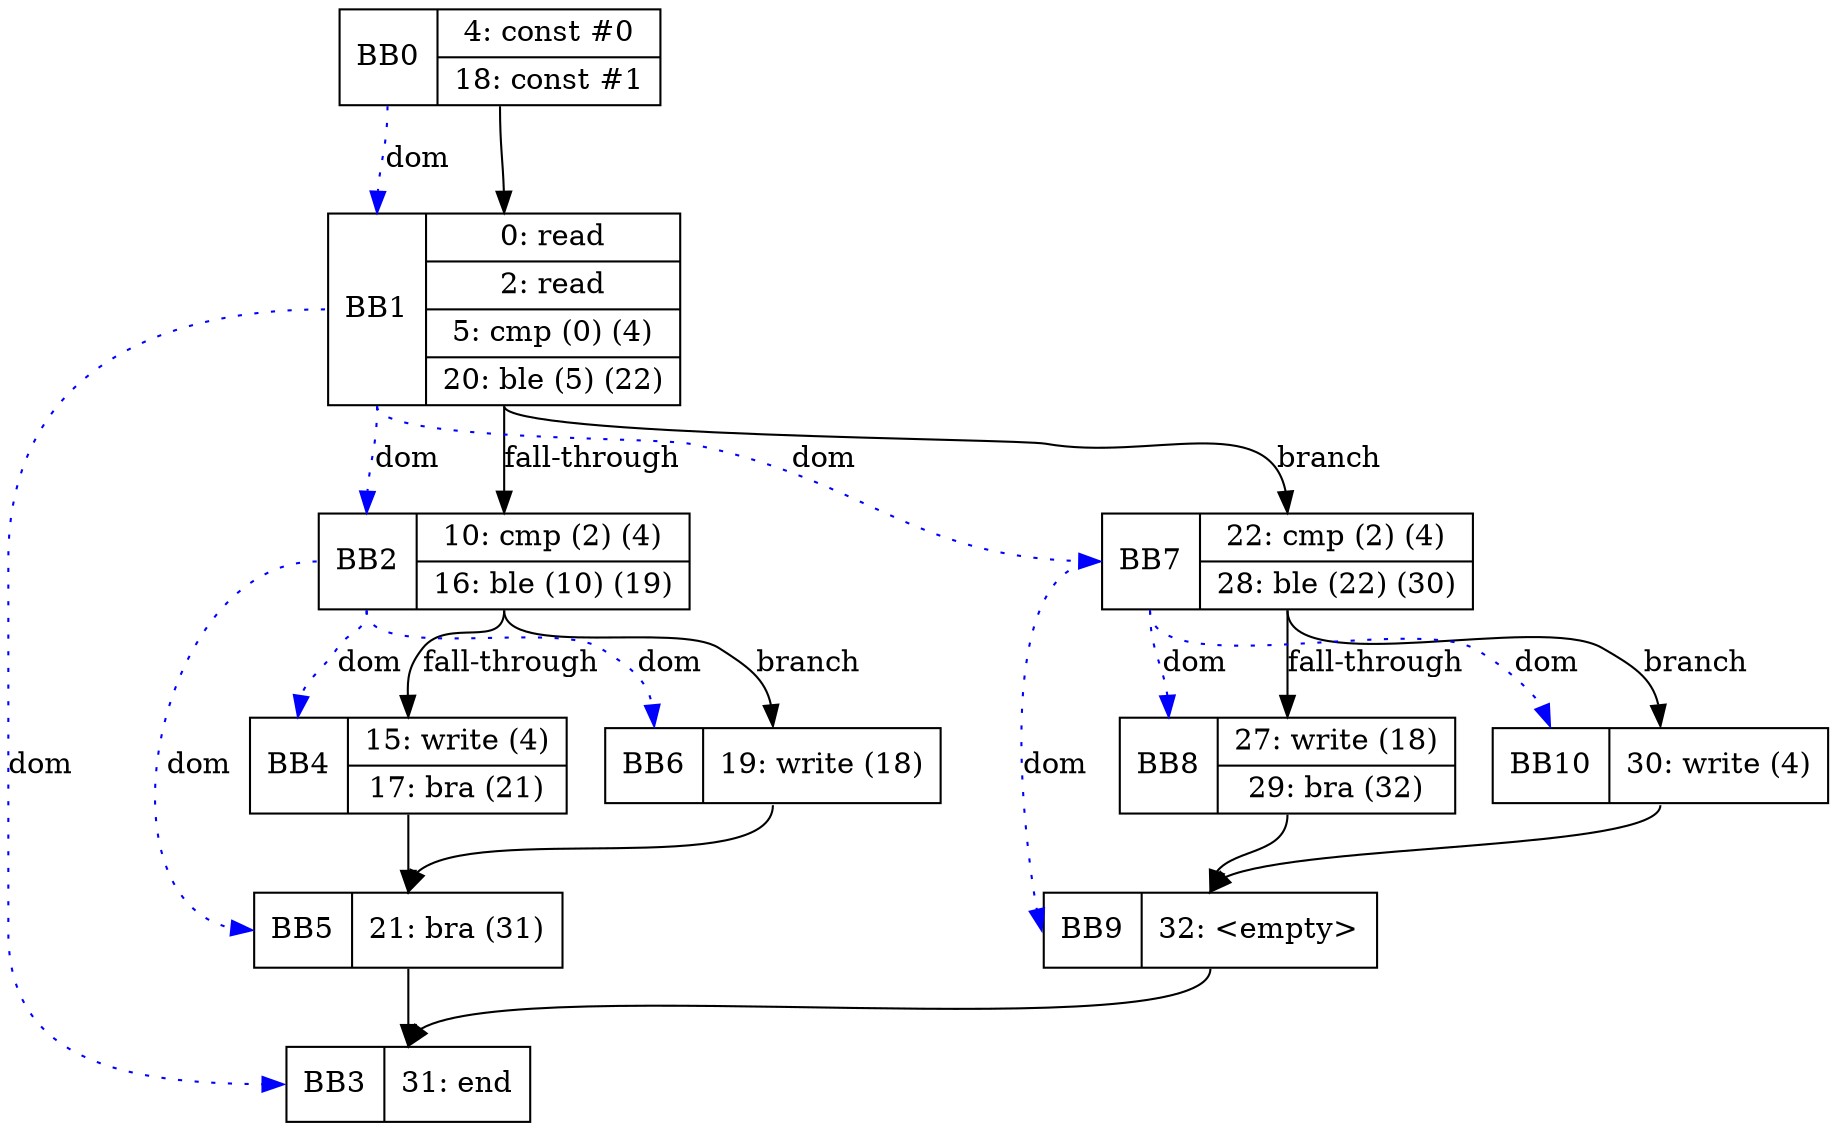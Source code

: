 digraph G {
	bb0 [shape=record, label="<b>BB0 | { 4: const #0 | 18: const #1 }"];


	bb1 [shape=record, label="<b>BB1 | { 0: read | 2: read | 5: cmp (0) (4) | 20: ble (5) (22) }"];
	bb1:s -> bb2:n [label="fall-through"];
	bb1:s -> bb7:n [label="branch"];
	bb0:b -> bb1:b [color=blue, style=dotted, label="dom"];


	bb2 [shape=record, label="<b>BB2 | { 10: cmp (2) (4) | 16: ble (10) (19) }"];
	bb2:s -> bb4:n [label="fall-through"];
	bb2:s -> bb6:n [label="branch"];
	bb1:b -> bb2:b [color=blue, style=dotted, label="dom"];


	bb3 [shape=record, label="<b>BB3 | { 31: end }"];
	bb1:b -> bb3:b [color=blue, style=dotted, label="dom"];


	bb4 [shape=record, label="<b>BB4 | { 15: write (4) | 17: bra (21) }"];
	bb4:s -> bb5:n ;
	bb2:b -> bb4:b [color=blue, style=dotted, label="dom"];


	bb5 [shape=record, label="<b>BB5 | { 21: bra (31) }"];
	bb5:s -> bb3:n ;
	bb2:b -> bb5:b [color=blue, style=dotted, label="dom"];


	bb6 [shape=record, label="<b>BB6 | { 19: write (18) }"];
	bb6:s -> bb5:n ;
	bb2:b -> bb6:b [color=blue, style=dotted, label="dom"];


	bb7 [shape=record, label="<b>BB7 | { 22: cmp (2) (4) | 28: ble (22) (30) }"];
	bb7:s -> bb8:n [label="fall-through"];
	bb7:s -> bb10:n [label="branch"];
	bb1:b -> bb7:b [color=blue, style=dotted, label="dom"];


	bb8 [shape=record, label="<b>BB8 | { 27: write (18) | 29: bra (32) }"];
	bb8:s -> bb9:n ;
	bb7:b -> bb8:b [color=blue, style=dotted, label="dom"];


	bb9 [shape=record, label="<b>BB9 | { 32: \<empty\> }"];
	bb9:s -> bb3:n ;
	bb7:b -> bb9:b [color=blue, style=dotted, label="dom"];


	bb10 [shape=record, label="<b>BB10 | { 30: write (4) }"];
	bb10:s -> bb9:n ;
	bb7:b -> bb10:b [color=blue, style=dotted, label="dom"];


	bb0:s -> bb1:n
}